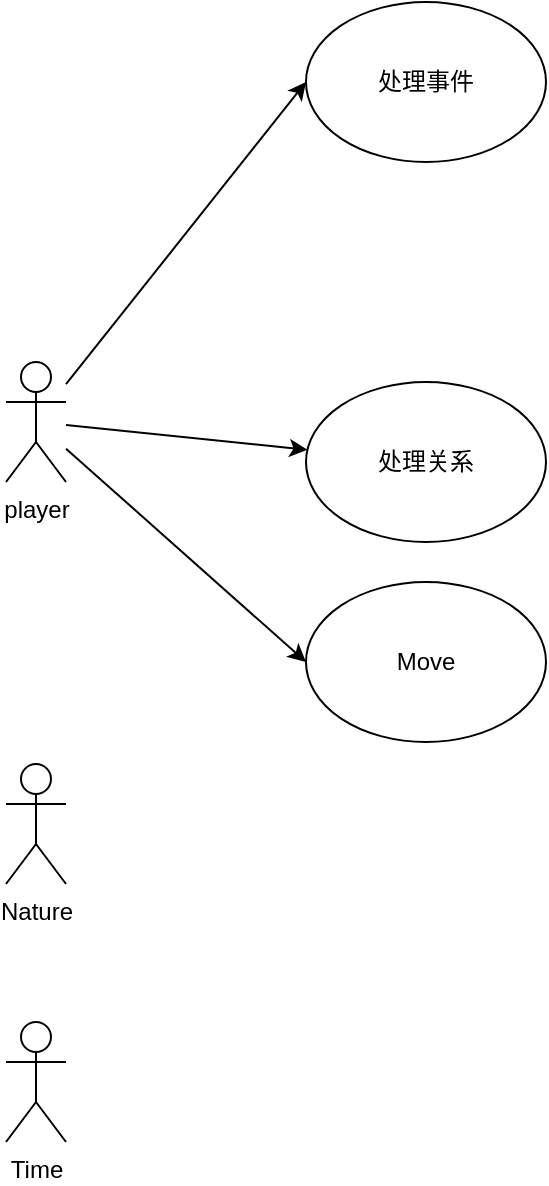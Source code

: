 <mxfile version="20.4.0" type="github">
  <diagram id="v4YBKZwWyJ0v4C3TJx6I" name="第 1 页">
    <mxGraphModel dx="946" dy="1815" grid="1" gridSize="10" guides="1" tooltips="1" connect="1" arrows="1" fold="1" page="1" pageScale="1" pageWidth="827" pageHeight="1169" math="0" shadow="0">
      <root>
        <mxCell id="0" />
        <mxCell id="1" parent="0" />
        <mxCell id="rUyr71g_MI1RmwhOUXKb-13" style="edgeStyle=none;rounded=0;orthogonalLoop=1;jettySize=auto;html=1;" edge="1" parent="1" source="rUyr71g_MI1RmwhOUXKb-1" target="rUyr71g_MI1RmwhOUXKb-6">
          <mxGeometry relative="1" as="geometry" />
        </mxCell>
        <mxCell id="rUyr71g_MI1RmwhOUXKb-14" style="edgeStyle=none;rounded=0;orthogonalLoop=1;jettySize=auto;html=1;entryX=0;entryY=0.5;entryDx=0;entryDy=0;" edge="1" parent="1" source="rUyr71g_MI1RmwhOUXKb-1" target="rUyr71g_MI1RmwhOUXKb-10">
          <mxGeometry relative="1" as="geometry" />
        </mxCell>
        <mxCell id="rUyr71g_MI1RmwhOUXKb-16" style="edgeStyle=none;rounded=0;orthogonalLoop=1;jettySize=auto;html=1;entryX=0;entryY=0.5;entryDx=0;entryDy=0;" edge="1" parent="1" source="rUyr71g_MI1RmwhOUXKb-1" target="rUyr71g_MI1RmwhOUXKb-15">
          <mxGeometry relative="1" as="geometry" />
        </mxCell>
        <mxCell id="rUyr71g_MI1RmwhOUXKb-1" value="player" style="shape=umlActor;verticalLabelPosition=bottom;verticalAlign=top;html=1;outlineConnect=0;" vertex="1" parent="1">
          <mxGeometry x="160" y="150" width="30" height="60" as="geometry" />
        </mxCell>
        <mxCell id="rUyr71g_MI1RmwhOUXKb-3" value="Nature" style="shape=umlActor;verticalLabelPosition=bottom;verticalAlign=top;html=1;outlineConnect=0;" vertex="1" parent="1">
          <mxGeometry x="160" y="351" width="30" height="60" as="geometry" />
        </mxCell>
        <mxCell id="rUyr71g_MI1RmwhOUXKb-4" value="Time" style="shape=umlActor;verticalLabelPosition=bottom;verticalAlign=top;html=1;outlineConnect=0;" vertex="1" parent="1">
          <mxGeometry x="160" y="480" width="30" height="60" as="geometry" />
        </mxCell>
        <mxCell id="rUyr71g_MI1RmwhOUXKb-6" value="处理关系" style="ellipse;whiteSpace=wrap;html=1;" vertex="1" parent="1">
          <mxGeometry x="310" y="160" width="120" height="80" as="geometry" />
        </mxCell>
        <mxCell id="rUyr71g_MI1RmwhOUXKb-10" value="Move" style="ellipse;whiteSpace=wrap;html=1;" vertex="1" parent="1">
          <mxGeometry x="310" y="260" width="120" height="80" as="geometry" />
        </mxCell>
        <mxCell id="rUyr71g_MI1RmwhOUXKb-15" value="处理事件" style="ellipse;whiteSpace=wrap;html=1;" vertex="1" parent="1">
          <mxGeometry x="310" y="-30" width="120" height="80" as="geometry" />
        </mxCell>
      </root>
    </mxGraphModel>
  </diagram>
</mxfile>
